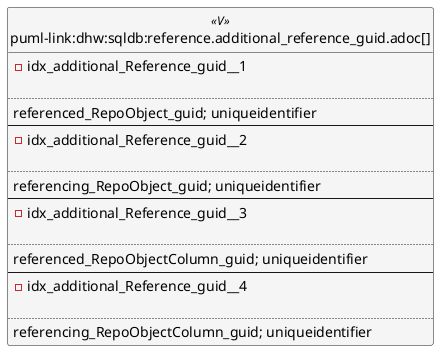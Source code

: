 @startuml
left to right direction
'top to bottom direction
hide circle
'avoide "." issues:
set namespaceSeparator none


skinparam class {
  BackgroundColor White
  BackgroundColor<<FN>> Yellow
  BackgroundColor<<FS>> Yellow
  BackgroundColor<<FT>> LightGray
  BackgroundColor<<IF>> Yellow
  BackgroundColor<<IS>> Yellow
  BackgroundColor<<P>> Aqua
  BackgroundColor<<PC>> Aqua
  BackgroundColor<<SN>> Yellow
  BackgroundColor<<SO>> SlateBlue
  BackgroundColor<<TF>> LightGray
  BackgroundColor<<TR>> Tomato
  BackgroundColor<<U>> White
  BackgroundColor<<V>> WhiteSmoke
  BackgroundColor<<X>> Aqua
  BackgroundColor<<external>> AliceBlue
}


entity "puml-link:dhw:sqldb:reference.additional_reference_guid.adoc[]" as reference.additional_Reference_guid << V >> {
- idx_additional_Reference_guid__1

..
referenced_RepoObject_guid; uniqueidentifier
--
- idx_additional_Reference_guid__2

..
referencing_RepoObject_guid; uniqueidentifier
--
- idx_additional_Reference_guid__3

..
referenced_RepoObjectColumn_guid; uniqueidentifier
--
- idx_additional_Reference_guid__4

..
referencing_RepoObjectColumn_guid; uniqueidentifier
}


@enduml

